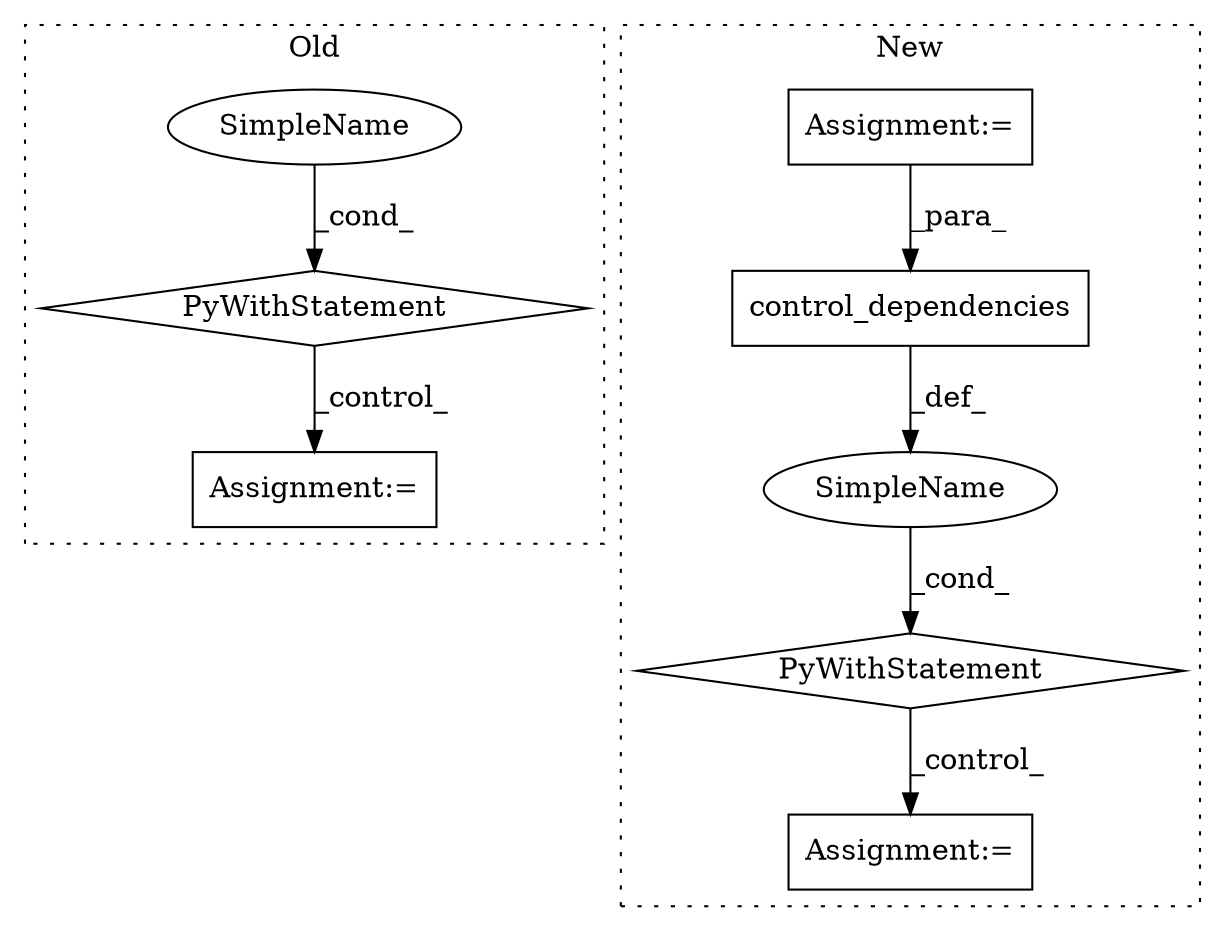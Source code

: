 digraph G {
subgraph cluster0 {
1 [label="PyWithStatement" a="104" s="1257,1341" l="10,2" shape="diamond"];
3 [label="Assignment:=" a="7" s="1708" l="1" shape="box"];
4 [label="SimpleName" a="42" s="" l="" shape="ellipse"];
label = "Old";
style="dotted";
}
subgraph cluster1 {
2 [label="control_dependencies" a="32" s="1252,1312" l="26,2" shape="box"];
5 [label="Assignment:=" a="7" s="1192" l="1" shape="box"];
6 [label="PyWithStatement" a="104" s="1231,1314" l="10,2" shape="diamond"];
7 [label="Assignment:=" a="7" s="1396" l="1" shape="box"];
8 [label="SimpleName" a="42" s="" l="" shape="ellipse"];
label = "New";
style="dotted";
}
1 -> 3 [label="_control_"];
2 -> 8 [label="_def_"];
4 -> 1 [label="_cond_"];
5 -> 2 [label="_para_"];
6 -> 7 [label="_control_"];
8 -> 6 [label="_cond_"];
}